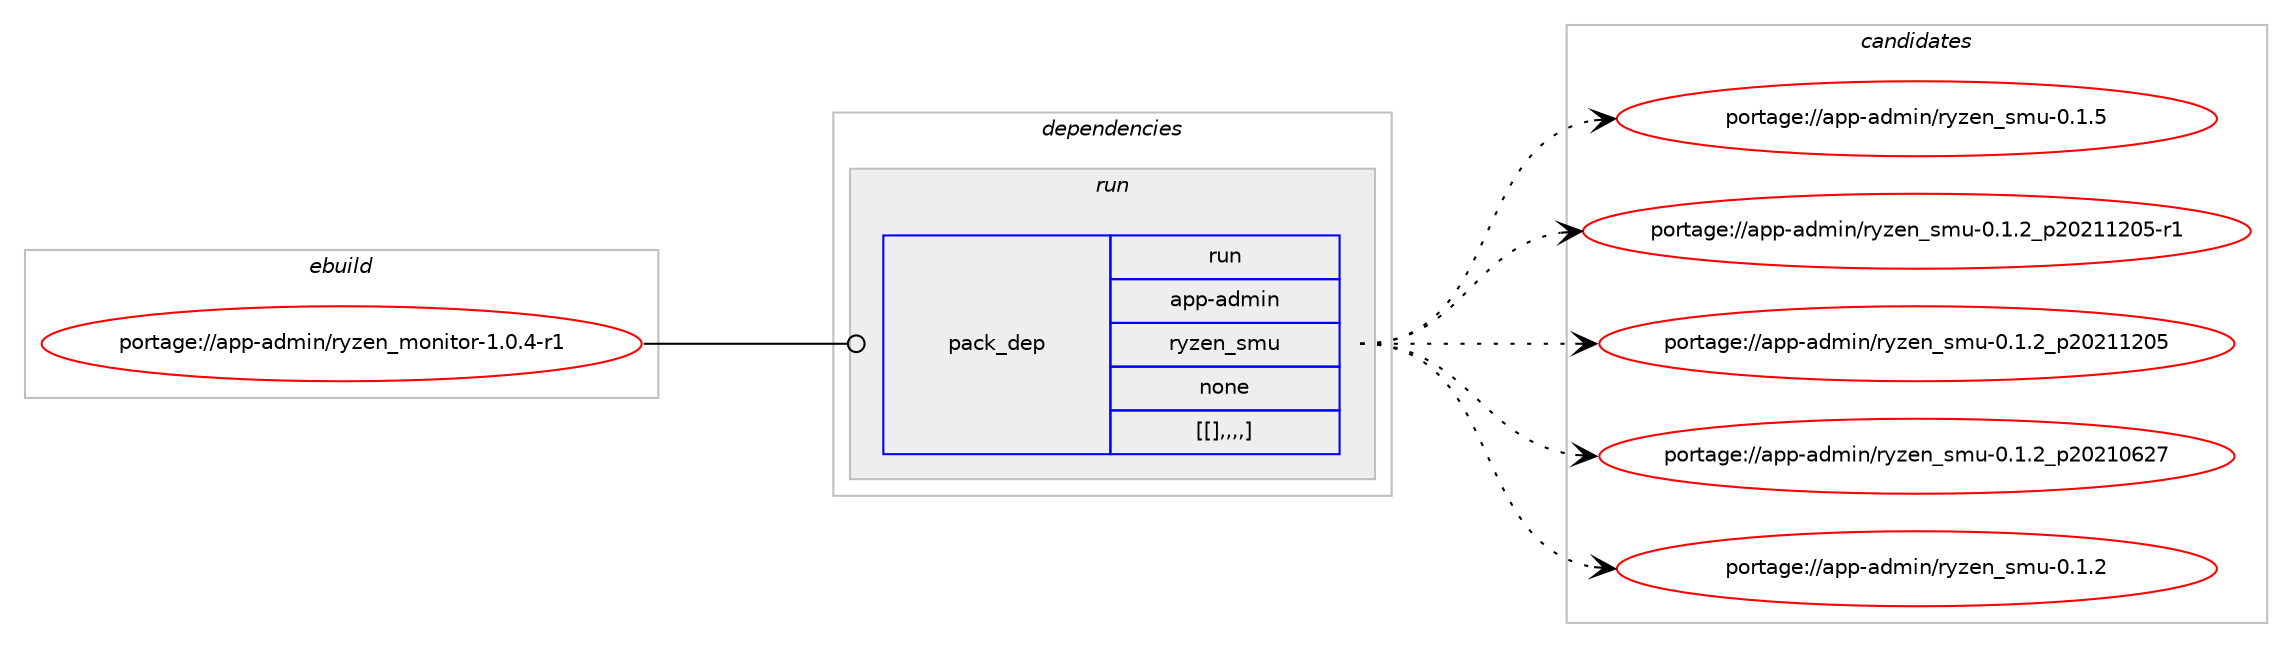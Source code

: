 digraph prolog {

# *************
# Graph options
# *************

newrank=true;
concentrate=true;
compound=true;
graph [rankdir=LR,fontname=Helvetica,fontsize=10,ranksep=1.5];#, ranksep=2.5, nodesep=0.2];
edge  [arrowhead=vee];
node  [fontname=Helvetica,fontsize=10];

# **********
# The ebuild
# **********

subgraph cluster_leftcol {
color=gray;
label=<<i>ebuild</i>>;
id [label="portage://app-admin/ryzen_monitor-1.0.4-r1", color=red, width=4, href="../app-admin/ryzen_monitor-1.0.4-r1.svg"];
}

# ****************
# The dependencies
# ****************

subgraph cluster_midcol {
color=gray;
label=<<i>dependencies</i>>;
subgraph cluster_compile {
fillcolor="#eeeeee";
style=filled;
label=<<i>compile</i>>;
}
subgraph cluster_compileandrun {
fillcolor="#eeeeee";
style=filled;
label=<<i>compile and run</i>>;
}
subgraph cluster_run {
fillcolor="#eeeeee";
style=filled;
label=<<i>run</i>>;
subgraph pack3589 {
dependency4848 [label=<<TABLE BORDER="0" CELLBORDER="1" CELLSPACING="0" CELLPADDING="4" WIDTH="220"><TR><TD ROWSPAN="6" CELLPADDING="30">pack_dep</TD></TR><TR><TD WIDTH="110">run</TD></TR><TR><TD>app-admin</TD></TR><TR><TD>ryzen_smu</TD></TR><TR><TD>none</TD></TR><TR><TD>[[],,,,]</TD></TR></TABLE>>, shape=none, color=blue];
}
id:e -> dependency4848:w [weight=20,style="solid",arrowhead="odot"];
}
}

# **************
# The candidates
# **************

subgraph cluster_choices {
rank=same;
color=gray;
label=<<i>candidates</i>>;

subgraph choice3589 {
color=black;
nodesep=1;
choice9711211245971001091051104711412112210111095115109117454846494653 [label="portage://app-admin/ryzen_smu-0.1.5", color=red, width=4,href="../app-admin/ryzen_smu-0.1.5.svg"];
choice97112112459710010910511047114121122101110951151091174548464946509511250485049495048534511449 [label="portage://app-admin/ryzen_smu-0.1.2_p20211205-r1", color=red, width=4,href="../app-admin/ryzen_smu-0.1.2_p20211205-r1.svg"];
choice9711211245971001091051104711412112210111095115109117454846494650951125048504949504853 [label="portage://app-admin/ryzen_smu-0.1.2_p20211205", color=red, width=4,href="../app-admin/ryzen_smu-0.1.2_p20211205.svg"];
choice9711211245971001091051104711412112210111095115109117454846494650951125048504948545055 [label="portage://app-admin/ryzen_smu-0.1.2_p20210627", color=red, width=4,href="../app-admin/ryzen_smu-0.1.2_p20210627.svg"];
choice9711211245971001091051104711412112210111095115109117454846494650 [label="portage://app-admin/ryzen_smu-0.1.2", color=red, width=4,href="../app-admin/ryzen_smu-0.1.2.svg"];
dependency4848:e -> choice9711211245971001091051104711412112210111095115109117454846494653:w [style=dotted,weight="100"];
dependency4848:e -> choice97112112459710010910511047114121122101110951151091174548464946509511250485049495048534511449:w [style=dotted,weight="100"];
dependency4848:e -> choice9711211245971001091051104711412112210111095115109117454846494650951125048504949504853:w [style=dotted,weight="100"];
dependency4848:e -> choice9711211245971001091051104711412112210111095115109117454846494650951125048504948545055:w [style=dotted,weight="100"];
dependency4848:e -> choice9711211245971001091051104711412112210111095115109117454846494650:w [style=dotted,weight="100"];
}
}

}
